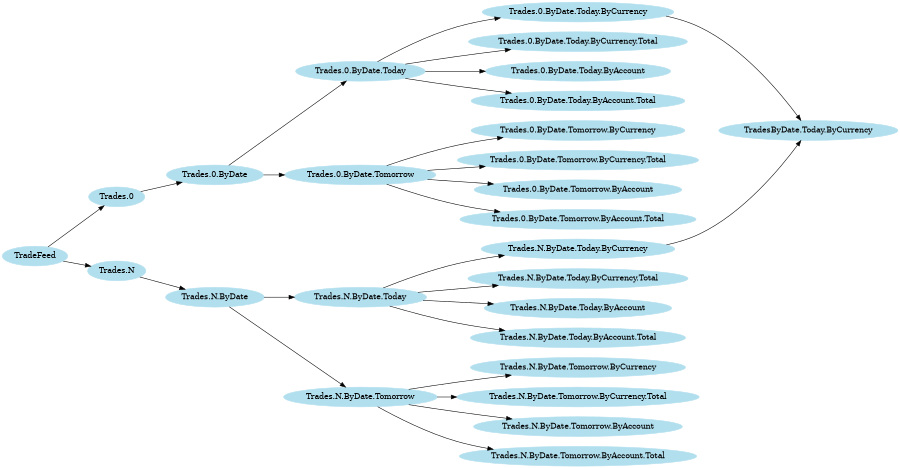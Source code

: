 digraph unix {

	rankdir=LR
	size="6,6";
	node [color=lightblue2, style=filled];

	TradeFeed -> "Trades.0"
	TradeFeed -> "Trades.N"

	"Trades.0" -> "Trades.0.ByDate"
	"Trades.N" -> "Trades.N.ByDate"

	"Trades.0.ByDate" -> "Trades.0.ByDate.Today"
	"Trades.0.ByDate" -> "Trades.0.ByDate.Tomorrow"

	"Trades.N.ByDate" -> "Trades.N.ByDate.Today"
	"Trades.N.ByDate" -> "Trades.N.ByDate.Tomorrow"

	"Trades.0.ByDate.Today" -> "Trades.0.ByDate.Today.ByCurrency"
	"Trades.0.ByDate.Today" -> "Trades.0.ByDate.Today.ByCurrency.Total"

	"Trades.0.ByDate.Today" -> "Trades.0.ByDate.Today.ByAccount"
	"Trades.0.ByDate.Today" -> "Trades.0.ByDate.Today.ByAccount.Total"

	"Trades.0.ByDate.Tomorrow" -> "Trades.0.ByDate.Tomorrow.ByCurrency"
	"Trades.0.ByDate.Tomorrow" -> "Trades.0.ByDate.Tomorrow.ByCurrency.Total"

	"Trades.0.ByDate.Tomorrow" -> "Trades.0.ByDate.Tomorrow.ByAccount"
	"Trades.0.ByDate.Tomorrow" -> "Trades.0.ByDate.Tomorrow.ByAccount.Total"

	"Trades.N.ByDate.Today" -> "Trades.N.ByDate.Today.ByCurrency"
	"Trades.N.ByDate.Today" -> "Trades.N.ByDate.Today.ByCurrency.Total"

	"Trades.N.ByDate.Today" -> "Trades.N.ByDate.Today.ByAccount"
	"Trades.N.ByDate.Today" -> "Trades.N.ByDate.Today.ByAccount.Total"

	"Trades.N.ByDate.Tomorrow" -> "Trades.N.ByDate.Tomorrow.ByCurrency"
	"Trades.N.ByDate.Tomorrow" -> "Trades.N.ByDate.Tomorrow.ByCurrency.Total"

	"Trades.N.ByDate.Tomorrow" -> "Trades.N.ByDate.Tomorrow.ByAccount"
	"Trades.N.ByDate.Tomorrow" -> "Trades.N.ByDate.Tomorrow.ByAccount.Total"

	"Trades.0.ByDate.Today.ByCurrency" -> "TradesByDate.Today.ByCurrency"
	"Trades.N.ByDate.Today.ByCurrency" -> "TradesByDate.Today.ByCurrency"
}
